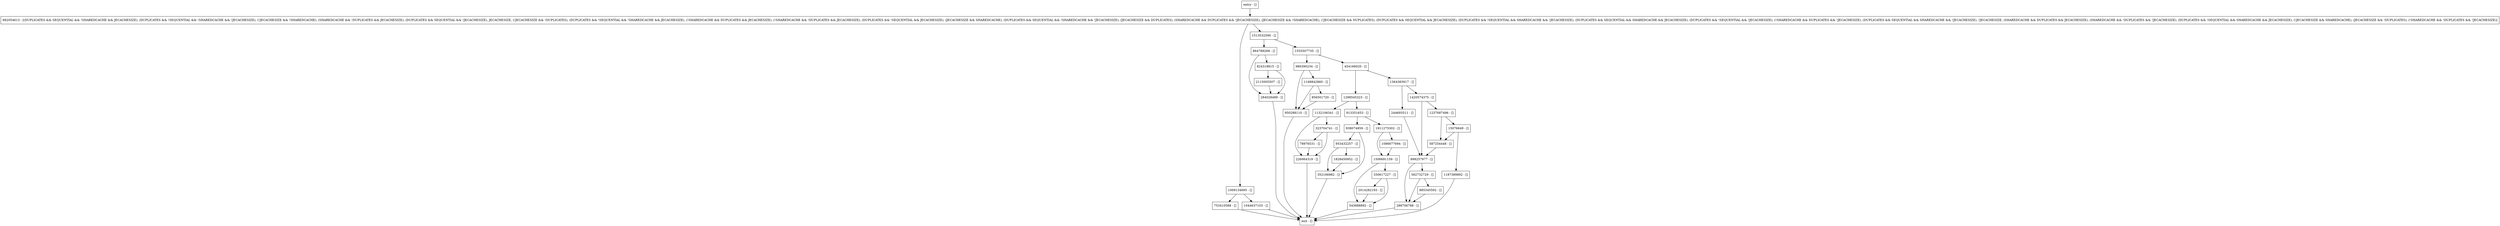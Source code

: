 digraph findINInTree {
node [shape=record];
226064319 [label="226064319 - []"];
587254448 [label="587254448 - []"];
1911275302 [label="1911275302 - []"];
454166020 [label="454166020 - []"];
244693511 [label="244693511 - []"];
1828450952 [label="1828450952 - []"];
2014282193 [label="2014282193 - []"];
1009134695 [label="1009134695 - []"];
1044637103 [label="1044637103 - []"];
284028489 [label="284028489 - []"];
856501720 [label="856501720 - []"];
1420574375 [label="1420574375 - []"];
682054613 [label="682054613 - [(DUPLICATES && SEQUENTIAL && !SHAREDCACHE && JECACHESIZE), (DUPLICATES && !SEQUENTIAL && !SHAREDCACHE && !JECACHESIZE), (!JECACHESIZE && !SHAREDCACHE), (SHAREDCACHE && !DUPLICATES && JECACHESIZE), (DUPLICATES && SEQUENTIAL && !JECACHESIZE), JECACHESIZE, (!JECACHESIZE && !DUPLICATES), (DUPLICATES && !SEQUENTIAL && !SHAREDCACHE && JECACHESIZE), (!SHAREDCACHE && DUPLICATES && JECACHESIZE), (!SHAREDCACHE && !DUPLICATES && JECACHESIZE), (DUPLICATES && !SEQUENTIAL && JECACHESIZE), (JECACHESIZE && SHAREDCACHE), (DUPLICATES && SEQUENTIAL && !SHAREDCACHE && !JECACHESIZE), (JECACHESIZE && DUPLICATES), (SHAREDCACHE && DUPLICATES && !JECACHESIZE), (JECACHESIZE && !SHAREDCACHE), (!JECACHESIZE && DUPLICATES), (DUPLICATES && SEQUENTIAL && JECACHESIZE), (DUPLICATES && !SEQUENTIAL && SHAREDCACHE && !JECACHESIZE), (DUPLICATES && SEQUENTIAL && SHAREDCACHE && JECACHESIZE), (DUPLICATES && !SEQUENTIAL && !JECACHESIZE), (!SHAREDCACHE && DUPLICATES && !JECACHESIZE), (DUPLICATES && SEQUENTIAL && SHAREDCACHE && !JECACHESIZE), !JECACHESIZE, (SHAREDCACHE && DUPLICATES && JECACHESIZE), (SHAREDCACHE && !DUPLICATES && !JECACHESIZE), (DUPLICATES && !SEQUENTIAL && SHAREDCACHE && JECACHESIZE), (!JECACHESIZE && SHAREDCACHE), (JECACHESIZE && !DUPLICATES), (!SHAREDCACHE && !DUPLICATES && !JECACHESIZE)]"];
1132106341 [label="1132106341 - []"];
986390234 [label="986390234 - []"];
1555507735 [label="1555507735 - []"];
2115005507 [label="2115005507 - []"];
1237687496 [label="1237687496 - []"];
898257977 [label="898257977 - []"];
1506691159 [label="1506691159 - []"];
543688892 [label="543688892 - []"];
352166982 [label="352166982 - []"];
1168842860 [label="1168842860 - []"];
288706788 [label="288706788 - []"];
323704741 [label="323704741 - []"];
753410588 [label="753410588 - []"];
953432257 [label="953432257 - []"];
1086677694 [label="1086677694 - []"];
1187389892 [label="1187389892 - []"];
1298545323 [label="1298545323 - []"];
885345592 [label="885345592 - []"];
938074859 [label="938074859 - []"];
330617227 [label="330617227 - []"];
entry [label="entry - []"];
exit [label="exit - []"];
864789268 [label="864789268 - []"];
950288110 [label="950288110 - []"];
1513532590 [label="1513532590 - []"];
824318815 [label="824318815 - []"];
1364383917 [label="1364383917 - []"];
562732729 [label="562732729 - []"];
15076649 [label="15076649 - []"];
913351653 [label="913351653 - []"];
78976531 [label="78976531 - []"];
entry;
exit;
226064319 -> exit;
587254448 -> 898257977;
1911275302 -> 1506691159;
1911275302 -> 1086677694;
454166020 -> 1364383917;
454166020 -> 1298545323;
244693511 -> 898257977;
1828450952 -> 352166982;
2014282193 -> 543688892;
1009134695 -> 753410588;
1009134695 -> 1044637103;
1044637103 -> exit;
284028489 -> exit;
856501720 -> 950288110;
1420574375 -> 1237687496;
1420574375 -> 898257977;
682054613 -> 1513532590;
682054613 -> 1009134695;
1132106341 -> 226064319;
1132106341 -> 323704741;
986390234 -> 950288110;
986390234 -> 1168842860;
1555507735 -> 454166020;
1555507735 -> 986390234;
2115005507 -> 284028489;
1237687496 -> 587254448;
1237687496 -> 15076649;
898257977 -> 288706788;
898257977 -> 562732729;
1506691159 -> 330617227;
1506691159 -> 543688892;
543688892 -> exit;
352166982 -> exit;
1168842860 -> 950288110;
1168842860 -> 856501720;
288706788 -> exit;
323704741 -> 226064319;
323704741 -> 78976531;
753410588 -> exit;
953432257 -> 352166982;
953432257 -> 1828450952;
1086677694 -> 1506691159;
1187389892 -> exit;
1298545323 -> 913351653;
1298545323 -> 1132106341;
885345592 -> 288706788;
938074859 -> 953432257;
938074859 -> 352166982;
330617227 -> 543688892;
330617227 -> 2014282193;
entry -> 682054613;
864789268 -> 824318815;
864789268 -> 284028489;
950288110 -> exit;
1513532590 -> 1555507735;
1513532590 -> 864789268;
824318815 -> 2115005507;
824318815 -> 284028489;
1364383917 -> 244693511;
1364383917 -> 1420574375;
562732729 -> 288706788;
562732729 -> 885345592;
15076649 -> 587254448;
15076649 -> 1187389892;
913351653 -> 938074859;
913351653 -> 1911275302;
78976531 -> 226064319;
}
